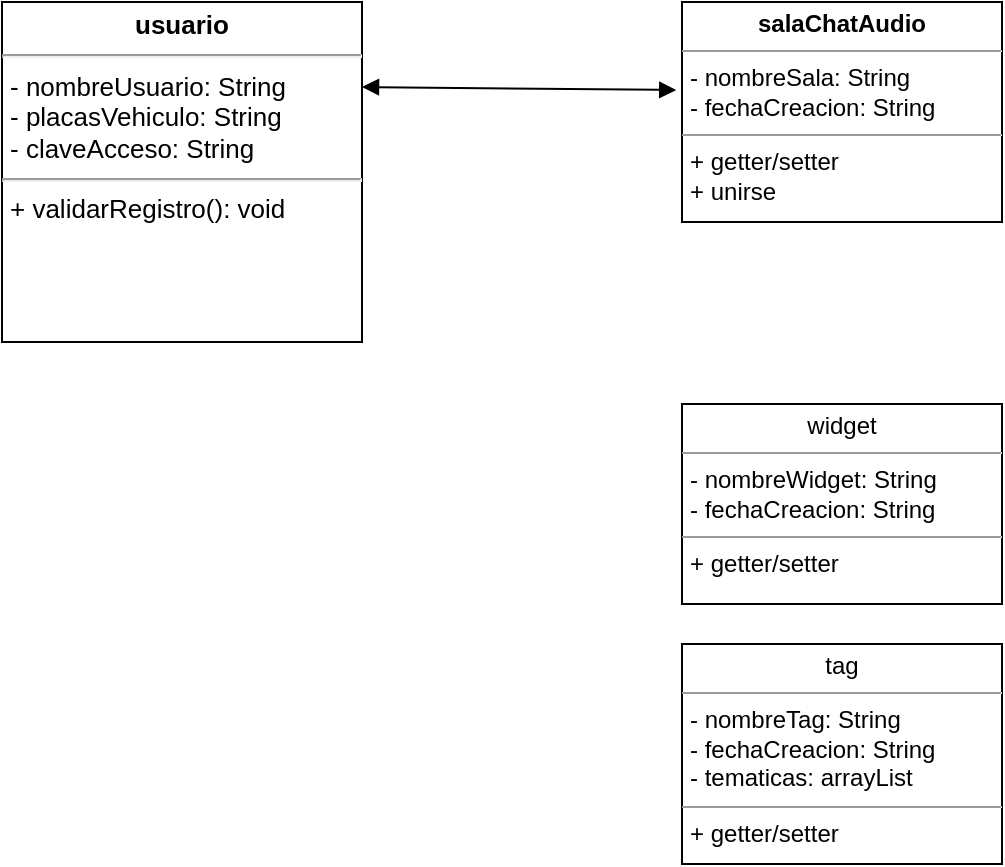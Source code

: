 <mxfile>
    <diagram id="CpMUrHeU7Qo3j5JYWF4j" name="Página-1">
        <mxGraphModel dx="769" dy="602" grid="1" gridSize="10" guides="1" tooltips="1" connect="1" arrows="1" fold="1" page="1" pageScale="1" pageWidth="827" pageHeight="1169" math="0" shadow="0">
            <root>
                <mxCell id="0"/>
                <mxCell id="1" parent="0"/>
                <mxCell id="8" value="&lt;p style=&quot;margin: 4px 0px 0px; text-align: center; font-size: 13px;&quot;&gt;&lt;b&gt;usuario&lt;/b&gt;&lt;/p&gt;&lt;hr style=&quot;font-size: 13px;&quot;&gt;&lt;p style=&quot;margin: 0px 0px 0px 4px; font-size: 13px;&quot;&gt;- nombreUsuario: String&lt;/p&gt;&lt;p style=&quot;margin: 0px 0px 0px 4px; font-size: 13px;&quot;&gt;- placasVehiculo: String&lt;/p&gt;&lt;p style=&quot;margin: 0px 0px 0px 4px; font-size: 13px;&quot;&gt;- claveAcceso: String&lt;/p&gt;&lt;hr style=&quot;font-size: 13px;&quot;&gt;&lt;p style=&quot;margin: 0px 0px 0px 4px; font-size: 13px;&quot;&gt;+ validarRegistro(): void&lt;/p&gt;&lt;p style=&quot;margin: 0px 0px 0px 4px; font-size: 13px;&quot;&gt;&lt;br&gt;&lt;/p&gt;&lt;p style=&quot;margin: 0px 0px 0px 4px; font-size: 13px;&quot;&gt;&lt;br&gt;&lt;/p&gt;" style="verticalAlign=top;align=left;overflow=fill;fontSize=13;fontFamily=Helvetica;html=1;" parent="1" vertex="1">
                    <mxGeometry x="130" y="50" width="180" height="170" as="geometry"/>
                </mxCell>
                <mxCell id="21" value="&lt;p style=&quot;margin:0px;margin-top:4px;text-align:center;&quot;&gt;&lt;b&gt;salaChatAudio&lt;/b&gt;&lt;/p&gt;&lt;hr size=&quot;1&quot;&gt;&lt;p style=&quot;margin:0px;margin-left:4px;&quot;&gt;- nombreSala: String&lt;/p&gt;&lt;p style=&quot;margin:0px;margin-left:4px;&quot;&gt;- fechaCreacion: String&lt;/p&gt;&lt;hr size=&quot;1&quot;&gt;&lt;p style=&quot;margin:0px;margin-left:4px;&quot;&gt;+ getter/setter&lt;/p&gt;&lt;p style=&quot;margin:0px;margin-left:4px;&quot;&gt;+ unirse&lt;/p&gt;" style="verticalAlign=top;align=left;overflow=fill;fontSize=12;fontFamily=Helvetica;html=1;" parent="1" vertex="1">
                    <mxGeometry x="470" y="50" width="160" height="110" as="geometry"/>
                </mxCell>
                <mxCell id="23" value="" style="endArrow=block;startArrow=block;endFill=1;startFill=1;html=1;fontSize=13;exitX=1;exitY=0.25;exitDx=0;exitDy=0;entryX=-0.018;entryY=0.4;entryDx=0;entryDy=0;entryPerimeter=0;" parent="1" source="8" target="21" edge="1">
                    <mxGeometry width="160" relative="1" as="geometry">
                        <mxPoint x="400" y="120" as="sourcePoint"/>
                        <mxPoint x="430" y="140" as="targetPoint"/>
                    </mxGeometry>
                </mxCell>
                <mxCell id="24" value="&lt;p style=&quot;margin:0px;margin-top:4px;text-align:center;&quot;&gt;widget&lt;/p&gt;&lt;hr size=&quot;1&quot;&gt;&lt;p style=&quot;margin:0px;margin-left:4px;&quot;&gt;- nombreWidget: String&lt;/p&gt;&lt;p style=&quot;margin:0px;margin-left:4px;&quot;&gt;- fechaCreacion: String&lt;/p&gt;&lt;hr size=&quot;1&quot;&gt;&lt;p style=&quot;margin:0px;margin-left:4px;&quot;&gt;+ getter/setter&lt;/p&gt;" style="verticalAlign=top;align=left;overflow=fill;fontSize=12;fontFamily=Helvetica;html=1;" parent="1" vertex="1">
                    <mxGeometry x="470" y="251" width="160" height="100" as="geometry"/>
                </mxCell>
                <mxCell id="25" value="&lt;p style=&quot;margin:0px;margin-top:4px;text-align:center;&quot;&gt;tag&lt;/p&gt;&lt;hr size=&quot;1&quot;&gt;&lt;p style=&quot;margin:0px;margin-left:4px;&quot;&gt;- nombreTag: String&lt;/p&gt;&lt;p style=&quot;margin:0px;margin-left:4px;&quot;&gt;- fechaCreacion: String&lt;/p&gt;&lt;p style=&quot;margin:0px;margin-left:4px;&quot;&gt;- tematicas: arrayList&lt;/p&gt;&lt;hr size=&quot;1&quot;&gt;&lt;p style=&quot;margin:0px;margin-left:4px;&quot;&gt;+ getter/setter&lt;/p&gt;" style="verticalAlign=top;align=left;overflow=fill;fontSize=12;fontFamily=Helvetica;html=1;" parent="1" vertex="1">
                    <mxGeometry x="470" y="371" width="160" height="110" as="geometry"/>
                </mxCell>
            </root>
        </mxGraphModel>
    </diagram>
</mxfile>
